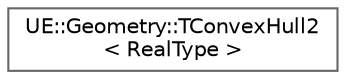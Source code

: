 digraph "Graphical Class Hierarchy"
{
 // INTERACTIVE_SVG=YES
 // LATEX_PDF_SIZE
  bgcolor="transparent";
  edge [fontname=Helvetica,fontsize=10,labelfontname=Helvetica,labelfontsize=10];
  node [fontname=Helvetica,fontsize=10,shape=box,height=0.2,width=0.4];
  rankdir="LR";
  Node0 [id="Node000000",label="UE::Geometry::TConvexHull2\l\< RealType \>",height=0.2,width=0.4,color="grey40", fillcolor="white", style="filled",URL="$d9/da8/classUE_1_1Geometry_1_1TConvexHull2.html",tooltip=" "];
}
